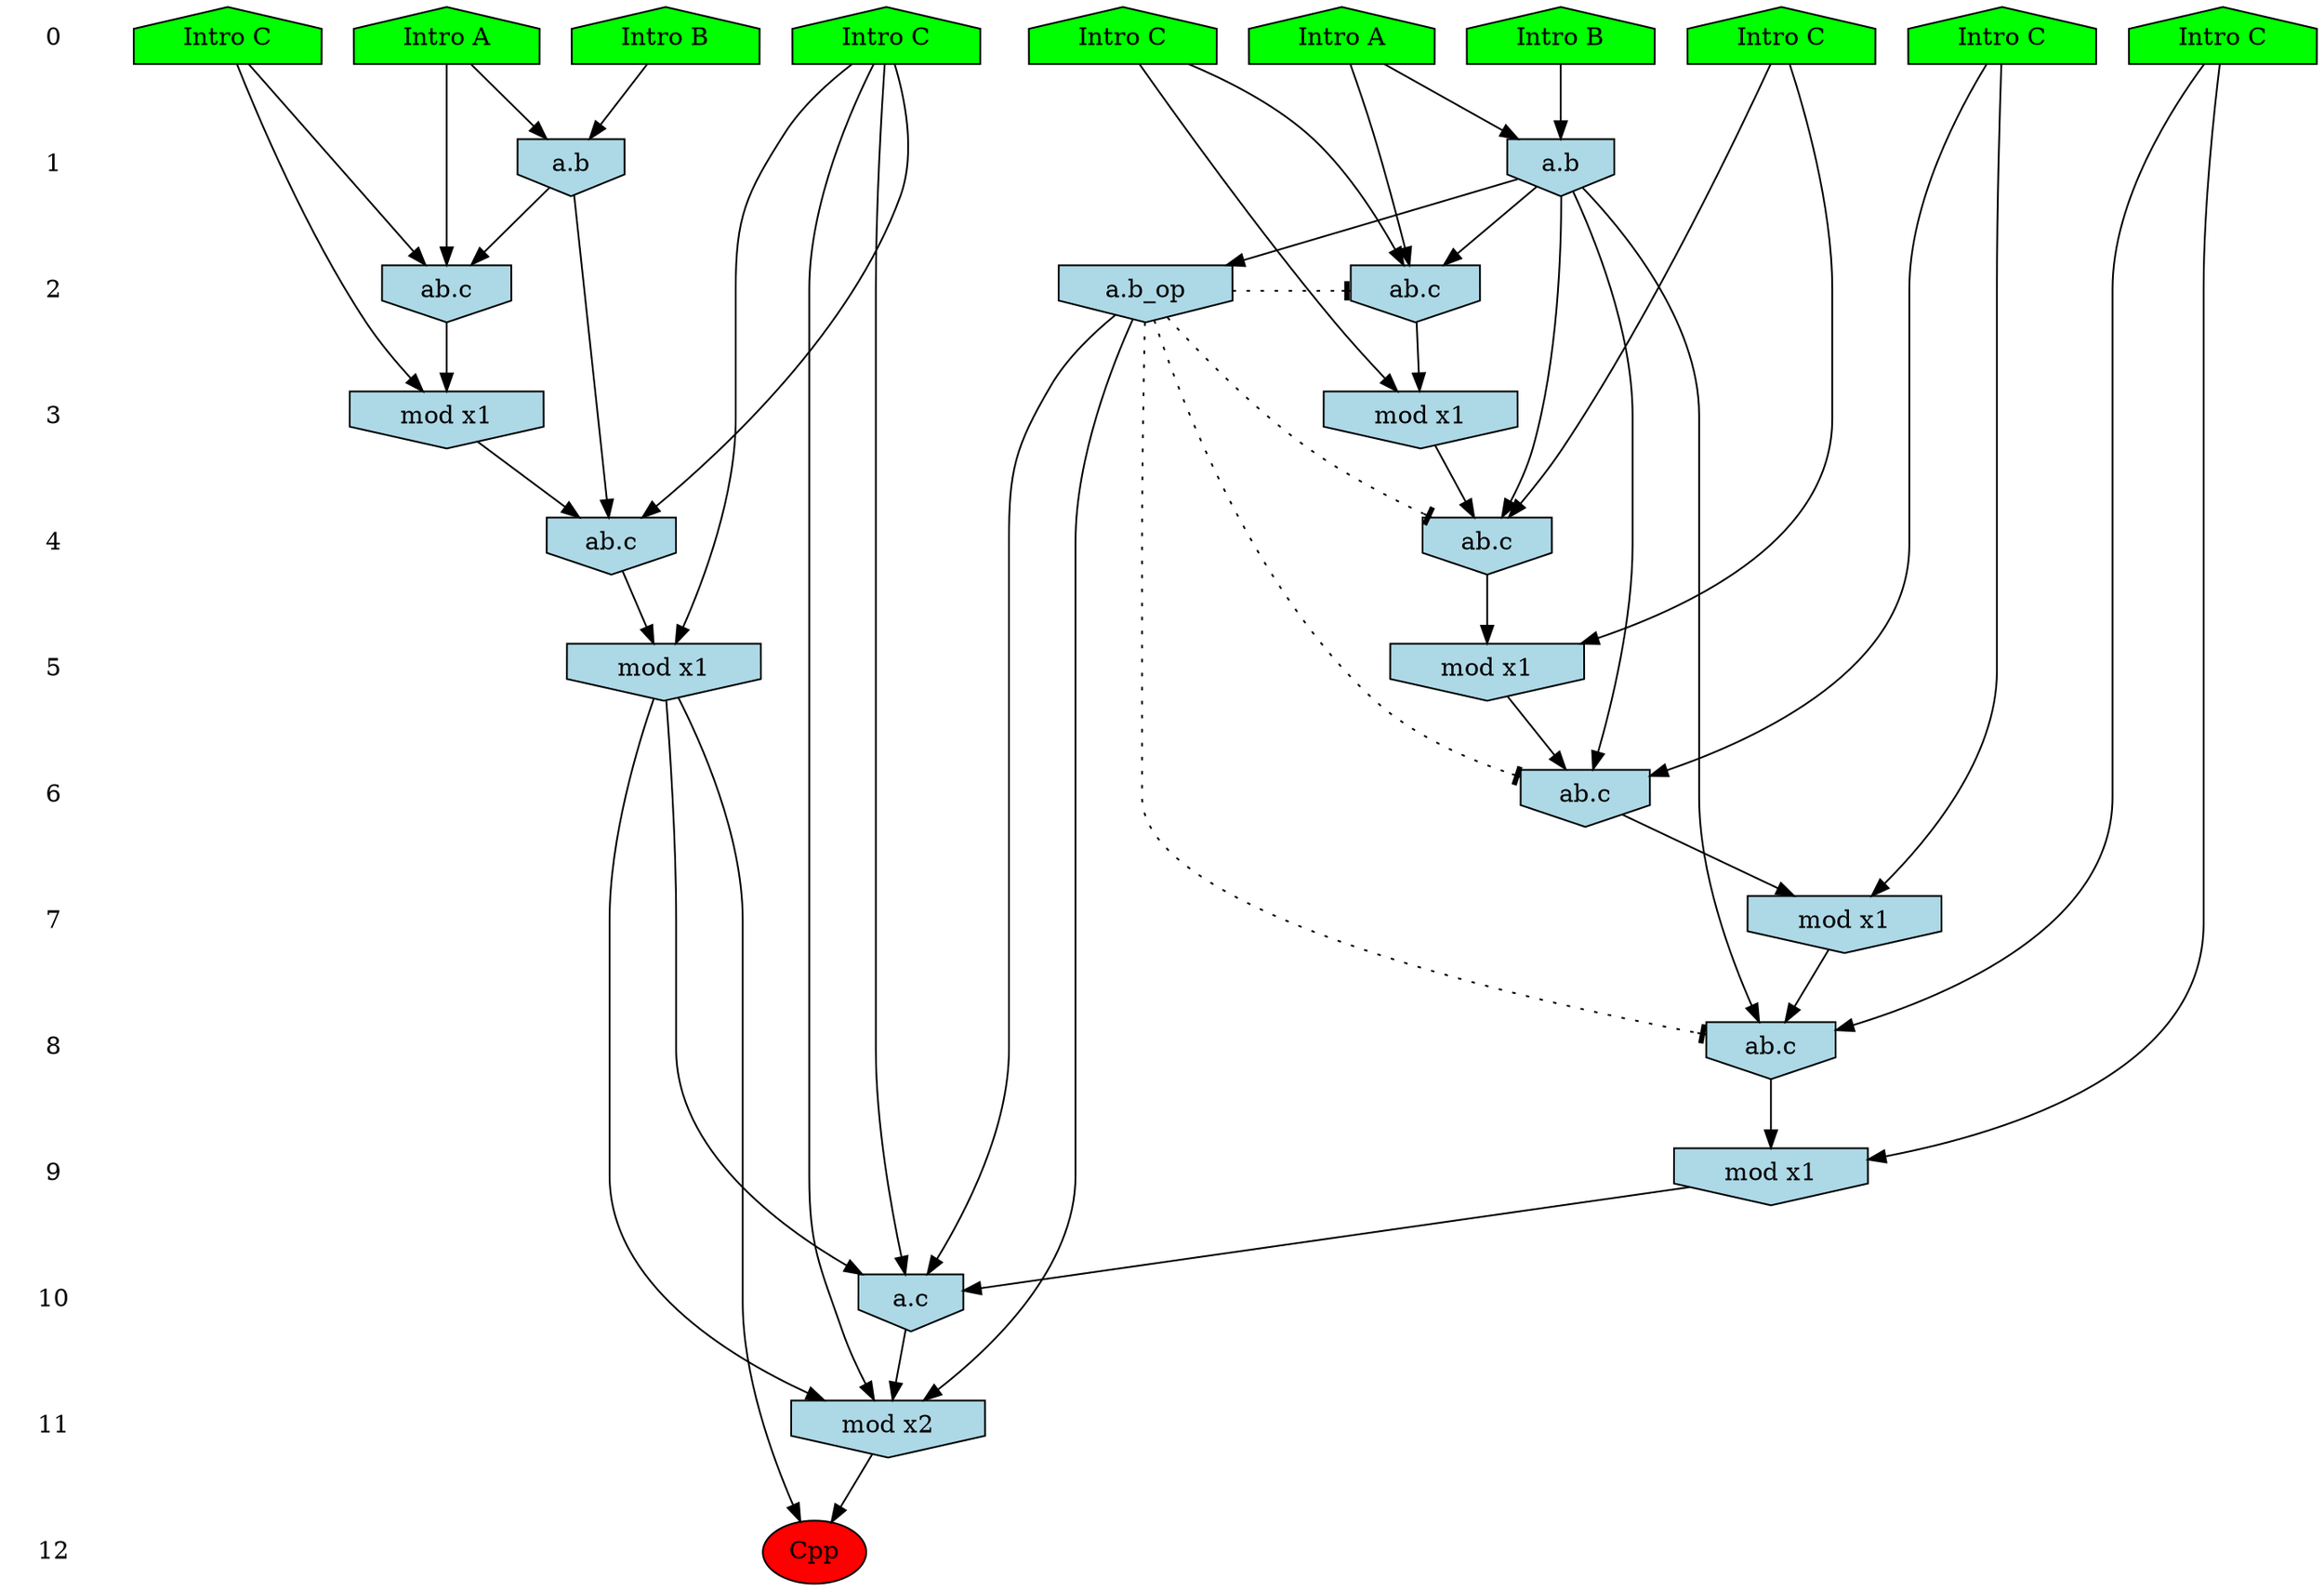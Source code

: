 /* Compression of 4 causal flows obtained in average at 1.538936E+01 t.u */
/* Compressed causal flows were: [1666;1986;2727;3898] */
digraph G{
 ranksep=.5 ; 
{ rank = same ; "0" [shape=plaintext] ; node_1 [label ="Intro B", shape=house, style=filled, fillcolor=green] ;
node_2 [label ="Intro B", shape=house, style=filled, fillcolor=green] ;
node_3 [label ="Intro A", shape=house, style=filled, fillcolor=green] ;
node_4 [label ="Intro A", shape=house, style=filled, fillcolor=green] ;
node_5 [label ="Intro C", shape=house, style=filled, fillcolor=green] ;
node_6 [label ="Intro C", shape=house, style=filled, fillcolor=green] ;
node_7 [label ="Intro C", shape=house, style=filled, fillcolor=green] ;
node_8 [label ="Intro C", shape=house, style=filled, fillcolor=green] ;
node_9 [label ="Intro C", shape=house, style=filled, fillcolor=green] ;
node_10 [label ="Intro C", shape=house, style=filled, fillcolor=green] ;
}
{ rank = same ; "1" [shape=plaintext] ; node_11 [label="a.b", shape=invhouse, style=filled, fillcolor = lightblue] ;
node_13 [label="a.b", shape=invhouse, style=filled, fillcolor = lightblue] ;
}
{ rank = same ; "2" [shape=plaintext] ; node_12 [label="ab.c", shape=invhouse, style=filled, fillcolor = lightblue] ;
node_15 [label="ab.c", shape=invhouse, style=filled, fillcolor = lightblue] ;
node_25 [label="a.b_op", shape=invhouse, style=filled, fillcolor = lightblue] ;
}
{ rank = same ; "3" [shape=plaintext] ; node_14 [label="mod x1", shape=invhouse, style=filled, fillcolor = lightblue] ;
node_16 [label="mod x1", shape=invhouse, style=filled, fillcolor = lightblue] ;
}
{ rank = same ; "4" [shape=plaintext] ; node_17 [label="ab.c", shape=invhouse, style=filled, fillcolor = lightblue] ;
node_18 [label="ab.c", shape=invhouse, style=filled, fillcolor = lightblue] ;
}
{ rank = same ; "5" [shape=plaintext] ; node_19 [label="mod x1", shape=invhouse, style=filled, fillcolor = lightblue] ;
node_20 [label="mod x1", shape=invhouse, style=filled, fillcolor = lightblue] ;
}
{ rank = same ; "6" [shape=plaintext] ; node_21 [label="ab.c", shape=invhouse, style=filled, fillcolor = lightblue] ;
}
{ rank = same ; "7" [shape=plaintext] ; node_22 [label="mod x1", shape=invhouse, style=filled, fillcolor = lightblue] ;
}
{ rank = same ; "8" [shape=plaintext] ; node_23 [label="ab.c", shape=invhouse, style=filled, fillcolor = lightblue] ;
}
{ rank = same ; "9" [shape=plaintext] ; node_24 [label="mod x1", shape=invhouse, style=filled, fillcolor = lightblue] ;
}
{ rank = same ; "10" [shape=plaintext] ; node_26 [label="a.c", shape=invhouse, style=filled, fillcolor = lightblue] ;
}
{ rank = same ; "11" [shape=plaintext] ; node_27 [label="mod x2", shape=invhouse, style=filled, fillcolor = lightblue] ;
}
{ rank = same ; "12" [shape=plaintext] ; node_28 [label ="Cpp", style=filled, fillcolor=red] ;
}
"0" -> "1" [style="invis"]; 
"1" -> "2" [style="invis"]; 
"2" -> "3" [style="invis"]; 
"3" -> "4" [style="invis"]; 
"4" -> "5" [style="invis"]; 
"5" -> "6" [style="invis"]; 
"6" -> "7" [style="invis"]; 
"7" -> "8" [style="invis"]; 
"8" -> "9" [style="invis"]; 
"9" -> "10" [style="invis"]; 
"10" -> "11" [style="invis"]; 
"11" -> "12" [style="invis"]; 
node_2 -> node_11
node_3 -> node_11
node_3 -> node_12
node_8 -> node_12
node_11 -> node_12
node_1 -> node_13
node_4 -> node_13
node_8 -> node_14
node_12 -> node_14
node_4 -> node_15
node_5 -> node_15
node_13 -> node_15
node_5 -> node_16
node_15 -> node_16
node_10 -> node_17
node_11 -> node_17
node_14 -> node_17
node_9 -> node_18
node_13 -> node_18
node_16 -> node_18
node_10 -> node_19
node_17 -> node_19
node_9 -> node_20
node_18 -> node_20
node_7 -> node_21
node_13 -> node_21
node_20 -> node_21
node_7 -> node_22
node_21 -> node_22
node_6 -> node_23
node_13 -> node_23
node_22 -> node_23
node_6 -> node_24
node_23 -> node_24
node_13 -> node_25
node_10 -> node_26
node_19 -> node_26
node_24 -> node_26
node_25 -> node_26
node_10 -> node_27
node_19 -> node_27
node_25 -> node_27
node_26 -> node_27
node_19 -> node_28
node_27 -> node_28
node_25 -> node_23 [style=dotted, arrowhead = tee] 
node_25 -> node_21 [style=dotted, arrowhead = tee] 
node_25 -> node_18 [style=dotted, arrowhead = tee] 
node_25 -> node_15 [style=dotted, arrowhead = tee] 
}
/*
 Dot generation time: 0.002156
*/